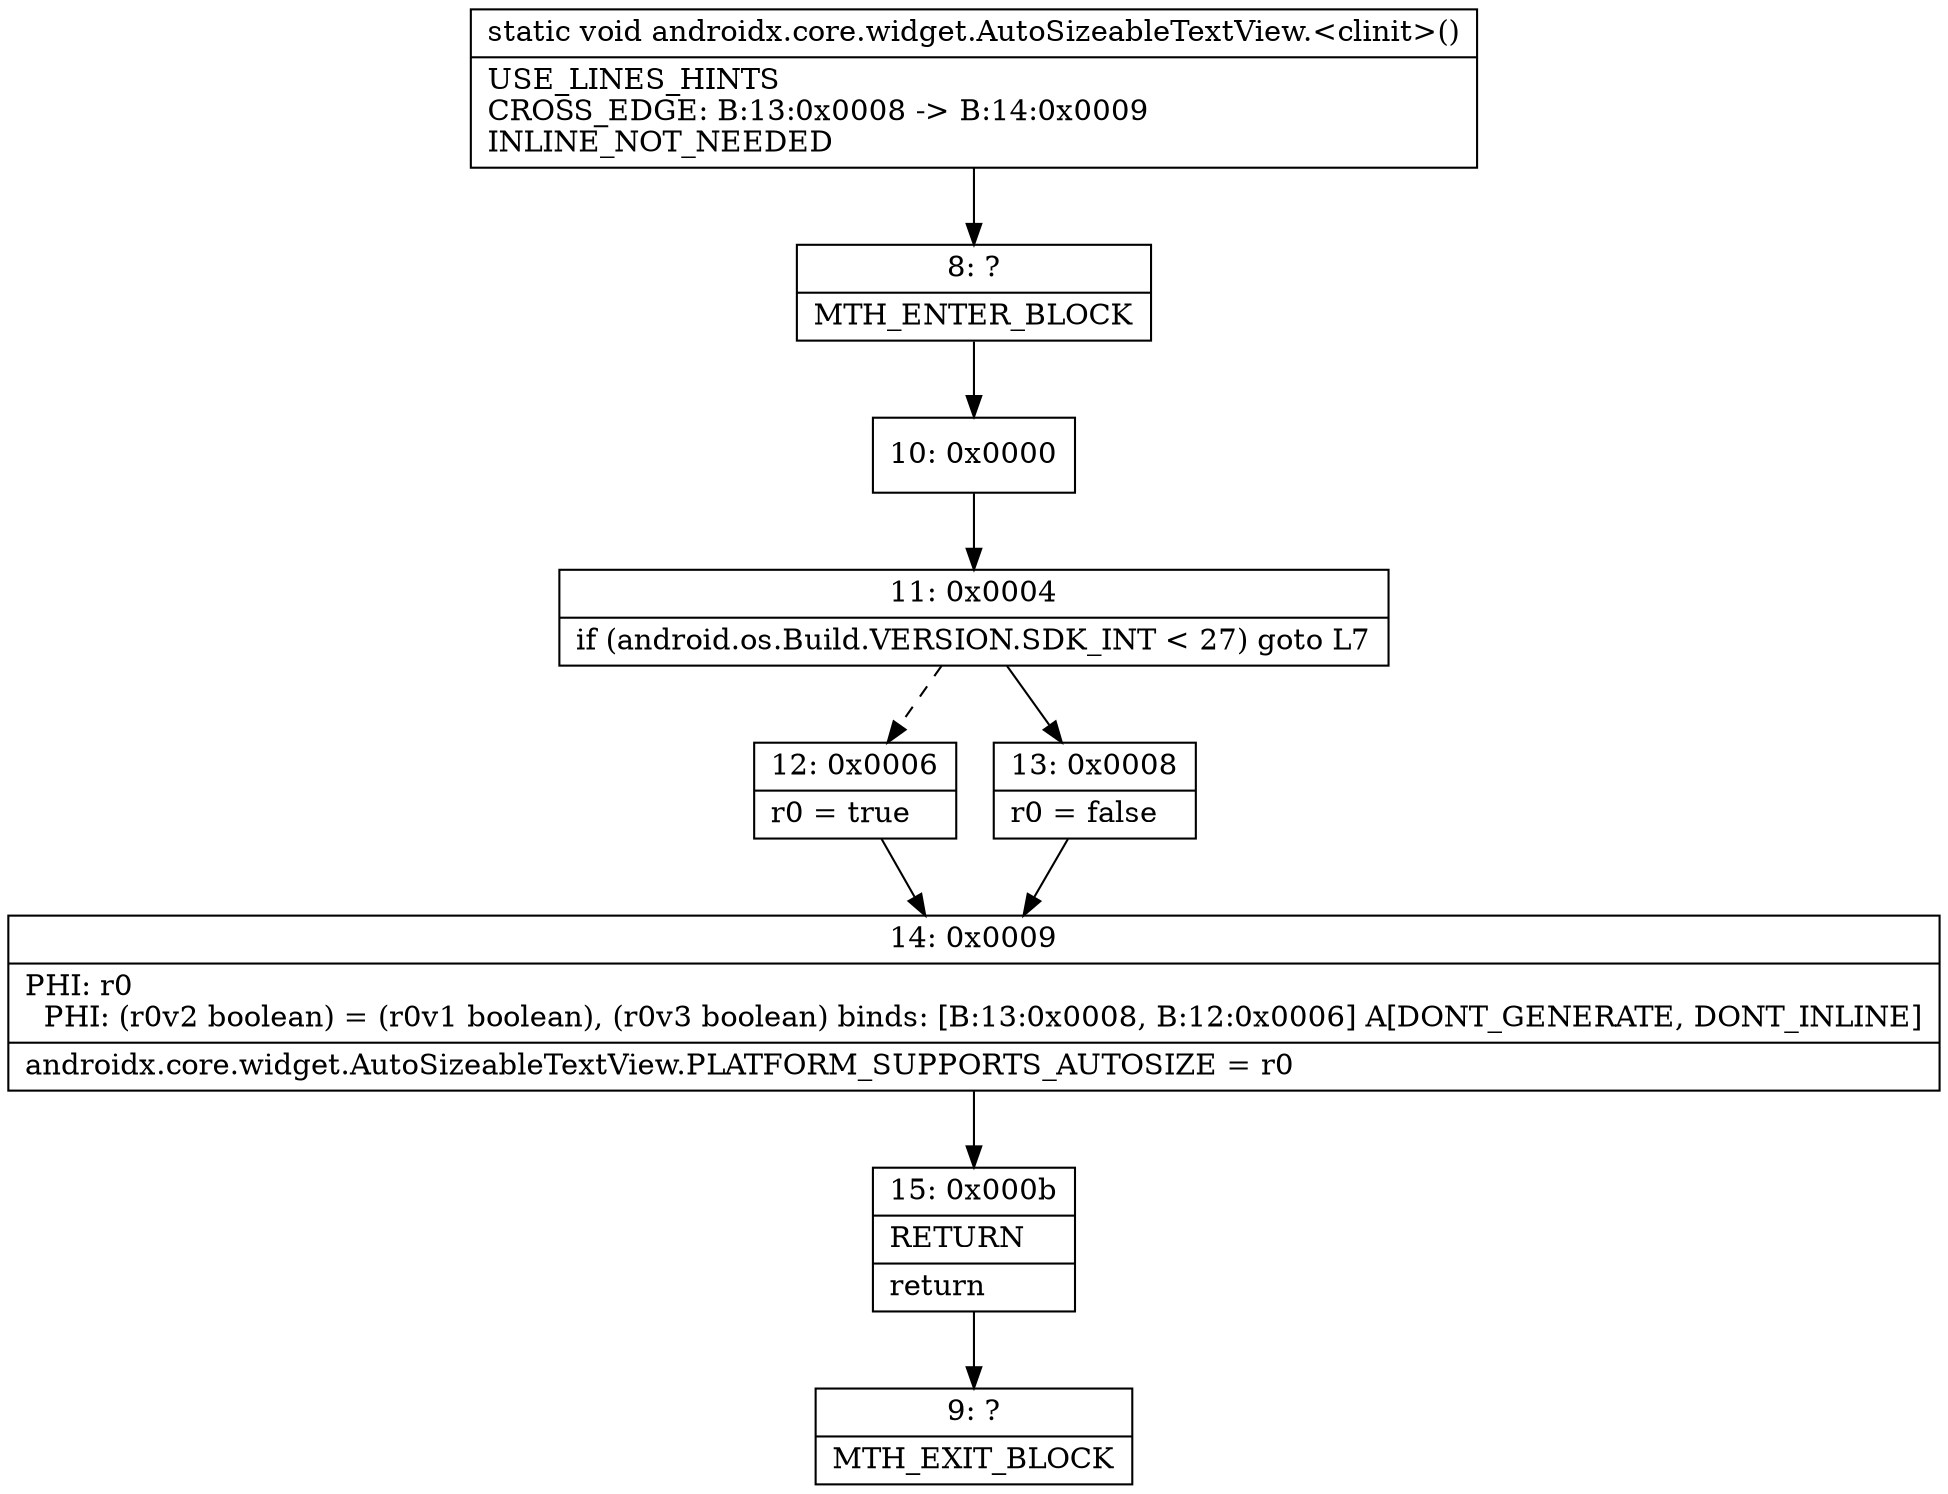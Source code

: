 digraph "CFG forandroidx.core.widget.AutoSizeableTextView.\<clinit\>()V" {
Node_8 [shape=record,label="{8\:\ ?|MTH_ENTER_BLOCK\l}"];
Node_10 [shape=record,label="{10\:\ 0x0000}"];
Node_11 [shape=record,label="{11\:\ 0x0004|if (android.os.Build.VERSION.SDK_INT \< 27) goto L7\l}"];
Node_12 [shape=record,label="{12\:\ 0x0006|r0 = true\l}"];
Node_14 [shape=record,label="{14\:\ 0x0009|PHI: r0 \l  PHI: (r0v2 boolean) = (r0v1 boolean), (r0v3 boolean) binds: [B:13:0x0008, B:12:0x0006] A[DONT_GENERATE, DONT_INLINE]\l|androidx.core.widget.AutoSizeableTextView.PLATFORM_SUPPORTS_AUTOSIZE = r0\l}"];
Node_15 [shape=record,label="{15\:\ 0x000b|RETURN\l|return\l}"];
Node_9 [shape=record,label="{9\:\ ?|MTH_EXIT_BLOCK\l}"];
Node_13 [shape=record,label="{13\:\ 0x0008|r0 = false\l}"];
MethodNode[shape=record,label="{static void androidx.core.widget.AutoSizeableTextView.\<clinit\>()  | USE_LINES_HINTS\lCROSS_EDGE: B:13:0x0008 \-\> B:14:0x0009\lINLINE_NOT_NEEDED\l}"];
MethodNode -> Node_8;Node_8 -> Node_10;
Node_10 -> Node_11;
Node_11 -> Node_12[style=dashed];
Node_11 -> Node_13;
Node_12 -> Node_14;
Node_14 -> Node_15;
Node_15 -> Node_9;
Node_13 -> Node_14;
}

